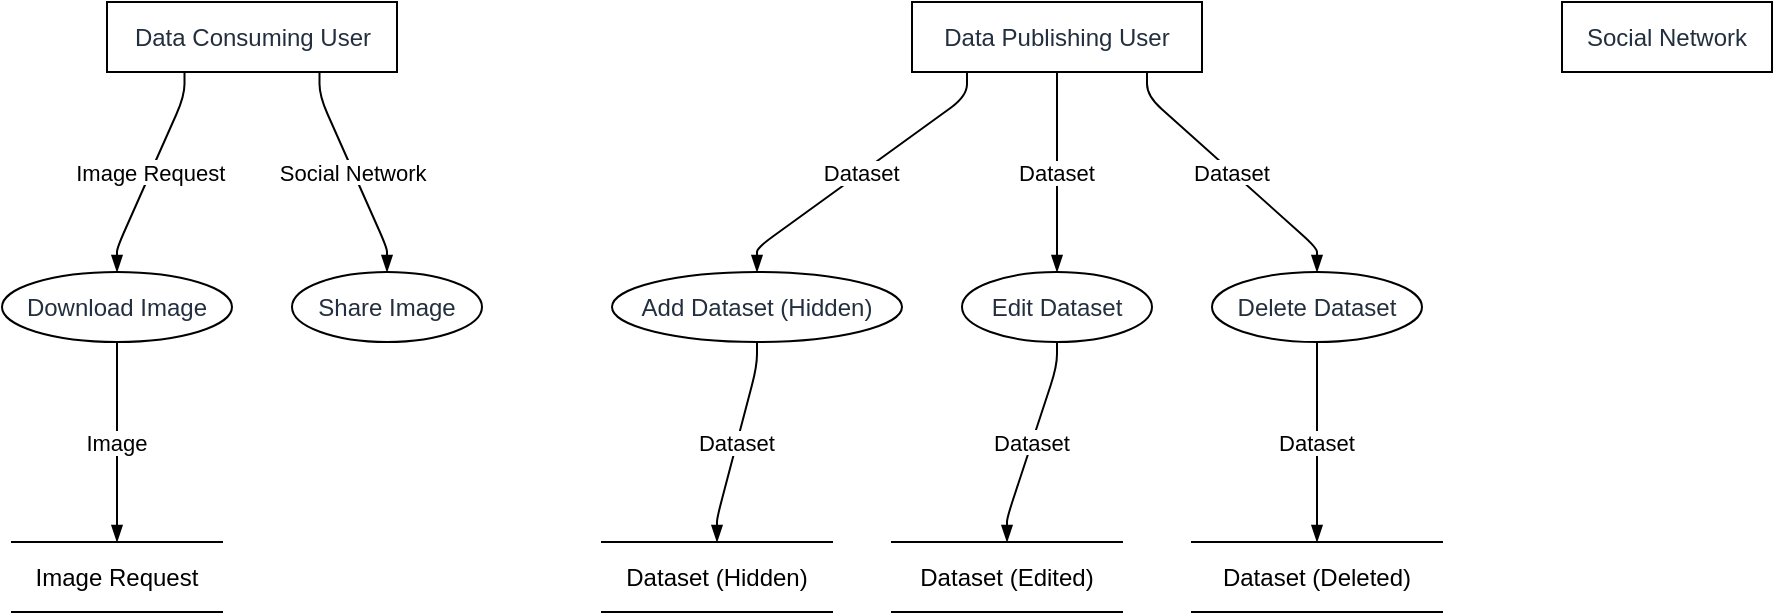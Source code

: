 <mxfile version="23.0.2" type="device">
  <diagram name="Page-1" id="ml6oYrOeXGRzeTUlJi8N">
    <mxGraphModel dx="794" dy="511" grid="1" gridSize="10" guides="1" tooltips="1" connect="1" arrows="1" fold="1" page="1" pageScale="1" pageWidth="827" pageHeight="1169" math="0" shadow="0">
      <root>
        <mxCell id="0" />
        <mxCell id="1" parent="0" />
        <UserObject label="Data Consuming User" type="externalEntity" source="" flow="" placeholders="1" id="0z29g8c_zYMMEG_oAwky-1">
          <mxCell style="shape=rectangle;whiteSpace=wrap;html=1;fillColor=#ffffff;strokeColor=#000000;align=center;verticalAlign=middle;fontColor=#232F3E;" vertex="1" parent="1">
            <mxGeometry x="52.5" width="145" height="35" as="geometry" />
          </mxCell>
        </UserObject>
        <UserObject label="Download Image" type="process" source="1" flow="Image Request" placeholders="1" id="0z29g8c_zYMMEG_oAwky-2">
          <mxCell style="shape=ellipse;perimeter=ellipsePerimeter;whiteSpace=wrap;html=1;fillColor=#ffffff;strokeColor=#000000;align=center;verticalAlign=middle;fontColor=#232F3E;" vertex="1" parent="1">
            <mxGeometry y="135" width="115" height="35" as="geometry" />
          </mxCell>
        </UserObject>
        <UserObject label="Image Request" type="dataStore" source="2" flow="Image" placeholders="1" id="0z29g8c_zYMMEG_oAwky-3">
          <mxCell style="html=1;dashed=0;whiteSpace=wrap;shape=partialRectangle;right=0;left=0;" vertex="1" parent="1">
            <mxGeometry x="5" y="270" width="105" height="35" as="geometry" />
          </mxCell>
        </UserObject>
        <UserObject label="Share Image" type="process" source="1" flow="Social Network" placeholders="1" id="0z29g8c_zYMMEG_oAwky-4">
          <mxCell style="shape=ellipse;perimeter=ellipsePerimeter;whiteSpace=wrap;html=1;fillColor=#ffffff;strokeColor=#000000;align=center;verticalAlign=middle;fontColor=#232F3E;" vertex="1" parent="1">
            <mxGeometry x="145" y="135" width="95" height="35" as="geometry" />
          </mxCell>
        </UserObject>
        <UserObject label="Social Network" type="externalEntity" source="" flow="" placeholders="1" id="0z29g8c_zYMMEG_oAwky-5">
          <mxCell style="shape=rectangle;whiteSpace=wrap;html=1;fillColor=#ffffff;strokeColor=#000000;align=center;verticalAlign=middle;fontColor=#232F3E;" vertex="1" parent="1">
            <mxGeometry x="780" width="105" height="35" as="geometry" />
          </mxCell>
        </UserObject>
        <UserObject label="Data Publishing User" type="externalEntity" source="" flow="" placeholders="1" id="0z29g8c_zYMMEG_oAwky-6">
          <mxCell style="shape=rectangle;whiteSpace=wrap;html=1;fillColor=#ffffff;strokeColor=#000000;align=center;verticalAlign=middle;fontColor=#232F3E;" vertex="1" parent="1">
            <mxGeometry x="455" width="145" height="35" as="geometry" />
          </mxCell>
        </UserObject>
        <UserObject label="Add Dataset (Hidden)" type="process" source="6" flow="Dataset" placeholders="1" id="0z29g8c_zYMMEG_oAwky-7">
          <mxCell style="shape=ellipse;perimeter=ellipsePerimeter;whiteSpace=wrap;html=1;fillColor=#ffffff;strokeColor=#000000;align=center;verticalAlign=middle;fontColor=#232F3E;" vertex="1" parent="1">
            <mxGeometry x="305" y="135" width="145" height="35" as="geometry" />
          </mxCell>
        </UserObject>
        <UserObject label="Dataset (Hidden)" type="dataStore" source="7" flow="Dataset" placeholders="1" id="0z29g8c_zYMMEG_oAwky-8">
          <mxCell style="html=1;dashed=0;whiteSpace=wrap;shape=partialRectangle;right=0;left=0;" vertex="1" parent="1">
            <mxGeometry x="300" y="270" width="115" height="35" as="geometry" />
          </mxCell>
        </UserObject>
        <UserObject label="Edit Dataset" type="process" source="6" flow="Dataset" placeholders="1" id="0z29g8c_zYMMEG_oAwky-9">
          <mxCell style="shape=ellipse;perimeter=ellipsePerimeter;whiteSpace=wrap;html=1;fillColor=#ffffff;strokeColor=#000000;align=center;verticalAlign=middle;fontColor=#232F3E;" vertex="1" parent="1">
            <mxGeometry x="480" y="135" width="95" height="35" as="geometry" />
          </mxCell>
        </UserObject>
        <UserObject label="Dataset (Edited)" type="dataStore" source="9" flow="Dataset" placeholders="1" id="0z29g8c_zYMMEG_oAwky-10">
          <mxCell style="html=1;dashed=0;whiteSpace=wrap;shape=partialRectangle;right=0;left=0;" vertex="1" parent="1">
            <mxGeometry x="445" y="270" width="115" height="35" as="geometry" />
          </mxCell>
        </UserObject>
        <UserObject label="Delete Dataset" type="process" source="6" flow="Dataset" placeholders="1" id="0z29g8c_zYMMEG_oAwky-11">
          <mxCell style="shape=ellipse;perimeter=ellipsePerimeter;whiteSpace=wrap;html=1;fillColor=#ffffff;strokeColor=#000000;align=center;verticalAlign=middle;fontColor=#232F3E;" vertex="1" parent="1">
            <mxGeometry x="605" y="135" width="105" height="35" as="geometry" />
          </mxCell>
        </UserObject>
        <UserObject label="Dataset (Deleted)" type="dataStore" source="11" flow="Dataset" placeholders="1" id="0z29g8c_zYMMEG_oAwky-12">
          <mxCell style="html=1;dashed=0;whiteSpace=wrap;shape=partialRectangle;right=0;left=0;" vertex="1" parent="1">
            <mxGeometry x="595" y="270" width="125" height="35" as="geometry" />
          </mxCell>
        </UserObject>
        <mxCell id="0z29g8c_zYMMEG_oAwky-13" value="Image Request" style="endArrow=blockThin;endFill=1;fontSize=11;orthogonal=1;noEdgeStyle=1;" edge="1" parent="1" source="0z29g8c_zYMMEG_oAwky-1" target="0z29g8c_zYMMEG_oAwky-2">
          <mxGeometry relative="1" as="geometry">
            <Array as="points">
              <mxPoint x="91.25" y="47" />
              <mxPoint x="57.5" y="123" />
            </Array>
          </mxGeometry>
        </mxCell>
        <mxCell id="0z29g8c_zYMMEG_oAwky-14" value="Image" style="endArrow=blockThin;endFill=1;fontSize=11;orthogonal=1;noEdgeStyle=1;" edge="1" parent="1" source="0z29g8c_zYMMEG_oAwky-2" target="0z29g8c_zYMMEG_oAwky-3">
          <mxGeometry relative="1" as="geometry">
            <Array as="points">
              <mxPoint x="57.5" y="182" />
              <mxPoint x="57.5" y="258" />
            </Array>
          </mxGeometry>
        </mxCell>
        <mxCell id="0z29g8c_zYMMEG_oAwky-15" value="Social Network" style="endArrow=blockThin;endFill=1;fontSize=11;orthogonal=1;noEdgeStyle=1;" edge="1" parent="1" source="0z29g8c_zYMMEG_oAwky-1" target="0z29g8c_zYMMEG_oAwky-4">
          <mxGeometry relative="1" as="geometry">
            <Array as="points">
              <mxPoint x="158.75" y="47" />
              <mxPoint x="192.5" y="123" />
            </Array>
          </mxGeometry>
        </mxCell>
        <mxCell id="0z29g8c_zYMMEG_oAwky-16" value="Dataset" style="endArrow=blockThin;endFill=1;fontSize=11;orthogonal=1;noEdgeStyle=1;" edge="1" parent="1" source="0z29g8c_zYMMEG_oAwky-6" target="0z29g8c_zYMMEG_oAwky-7">
          <mxGeometry relative="1" as="geometry">
            <Array as="points">
              <mxPoint x="482.5" y="47" />
              <mxPoint x="377.5" y="123" />
            </Array>
          </mxGeometry>
        </mxCell>
        <mxCell id="0z29g8c_zYMMEG_oAwky-17" value="Dataset" style="endArrow=blockThin;endFill=1;fontSize=11;orthogonal=1;noEdgeStyle=1;" edge="1" parent="1" source="0z29g8c_zYMMEG_oAwky-7" target="0z29g8c_zYMMEG_oAwky-8">
          <mxGeometry relative="1" as="geometry">
            <Array as="points">
              <mxPoint x="377.5" y="182" />
              <mxPoint x="357.5" y="258" />
            </Array>
          </mxGeometry>
        </mxCell>
        <mxCell id="0z29g8c_zYMMEG_oAwky-18" value="Dataset" style="endArrow=blockThin;endFill=1;fontSize=11;orthogonal=1;noEdgeStyle=1;" edge="1" parent="1" source="0z29g8c_zYMMEG_oAwky-6" target="0z29g8c_zYMMEG_oAwky-9">
          <mxGeometry relative="1" as="geometry">
            <Array as="points">
              <mxPoint x="527.5" y="49" />
              <mxPoint x="527.5" y="123" />
            </Array>
          </mxGeometry>
        </mxCell>
        <mxCell id="0z29g8c_zYMMEG_oAwky-19" value="Dataset" style="endArrow=blockThin;endFill=1;fontSize=11;orthogonal=1;noEdgeStyle=1;" edge="1" parent="1" source="0z29g8c_zYMMEG_oAwky-9" target="0z29g8c_zYMMEG_oAwky-10">
          <mxGeometry relative="1" as="geometry">
            <Array as="points">
              <mxPoint x="527.5" y="182" />
              <mxPoint x="502.5" y="258" />
            </Array>
          </mxGeometry>
        </mxCell>
        <mxCell id="0z29g8c_zYMMEG_oAwky-20" value="Dataset" style="endArrow=blockThin;endFill=1;fontSize=11;orthogonal=1;noEdgeStyle=1;" edge="1" parent="1" source="0z29g8c_zYMMEG_oAwky-6" target="0z29g8c_zYMMEG_oAwky-11">
          <mxGeometry relative="1" as="geometry">
            <Array as="points">
              <mxPoint x="572.5" y="47" />
              <mxPoint x="657.5" y="123" />
            </Array>
          </mxGeometry>
        </mxCell>
        <mxCell id="0z29g8c_zYMMEG_oAwky-21" value="Dataset" style="endArrow=blockThin;endFill=1;fontSize=11;orthogonal=1;noEdgeStyle=1;" edge="1" parent="1" source="0z29g8c_zYMMEG_oAwky-11" target="0z29g8c_zYMMEG_oAwky-12">
          <mxGeometry relative="1" as="geometry">
            <Array as="points">
              <mxPoint x="657.5" y="182" />
              <mxPoint x="657.5" y="258" />
            </Array>
          </mxGeometry>
        </mxCell>
      </root>
    </mxGraphModel>
  </diagram>
</mxfile>
